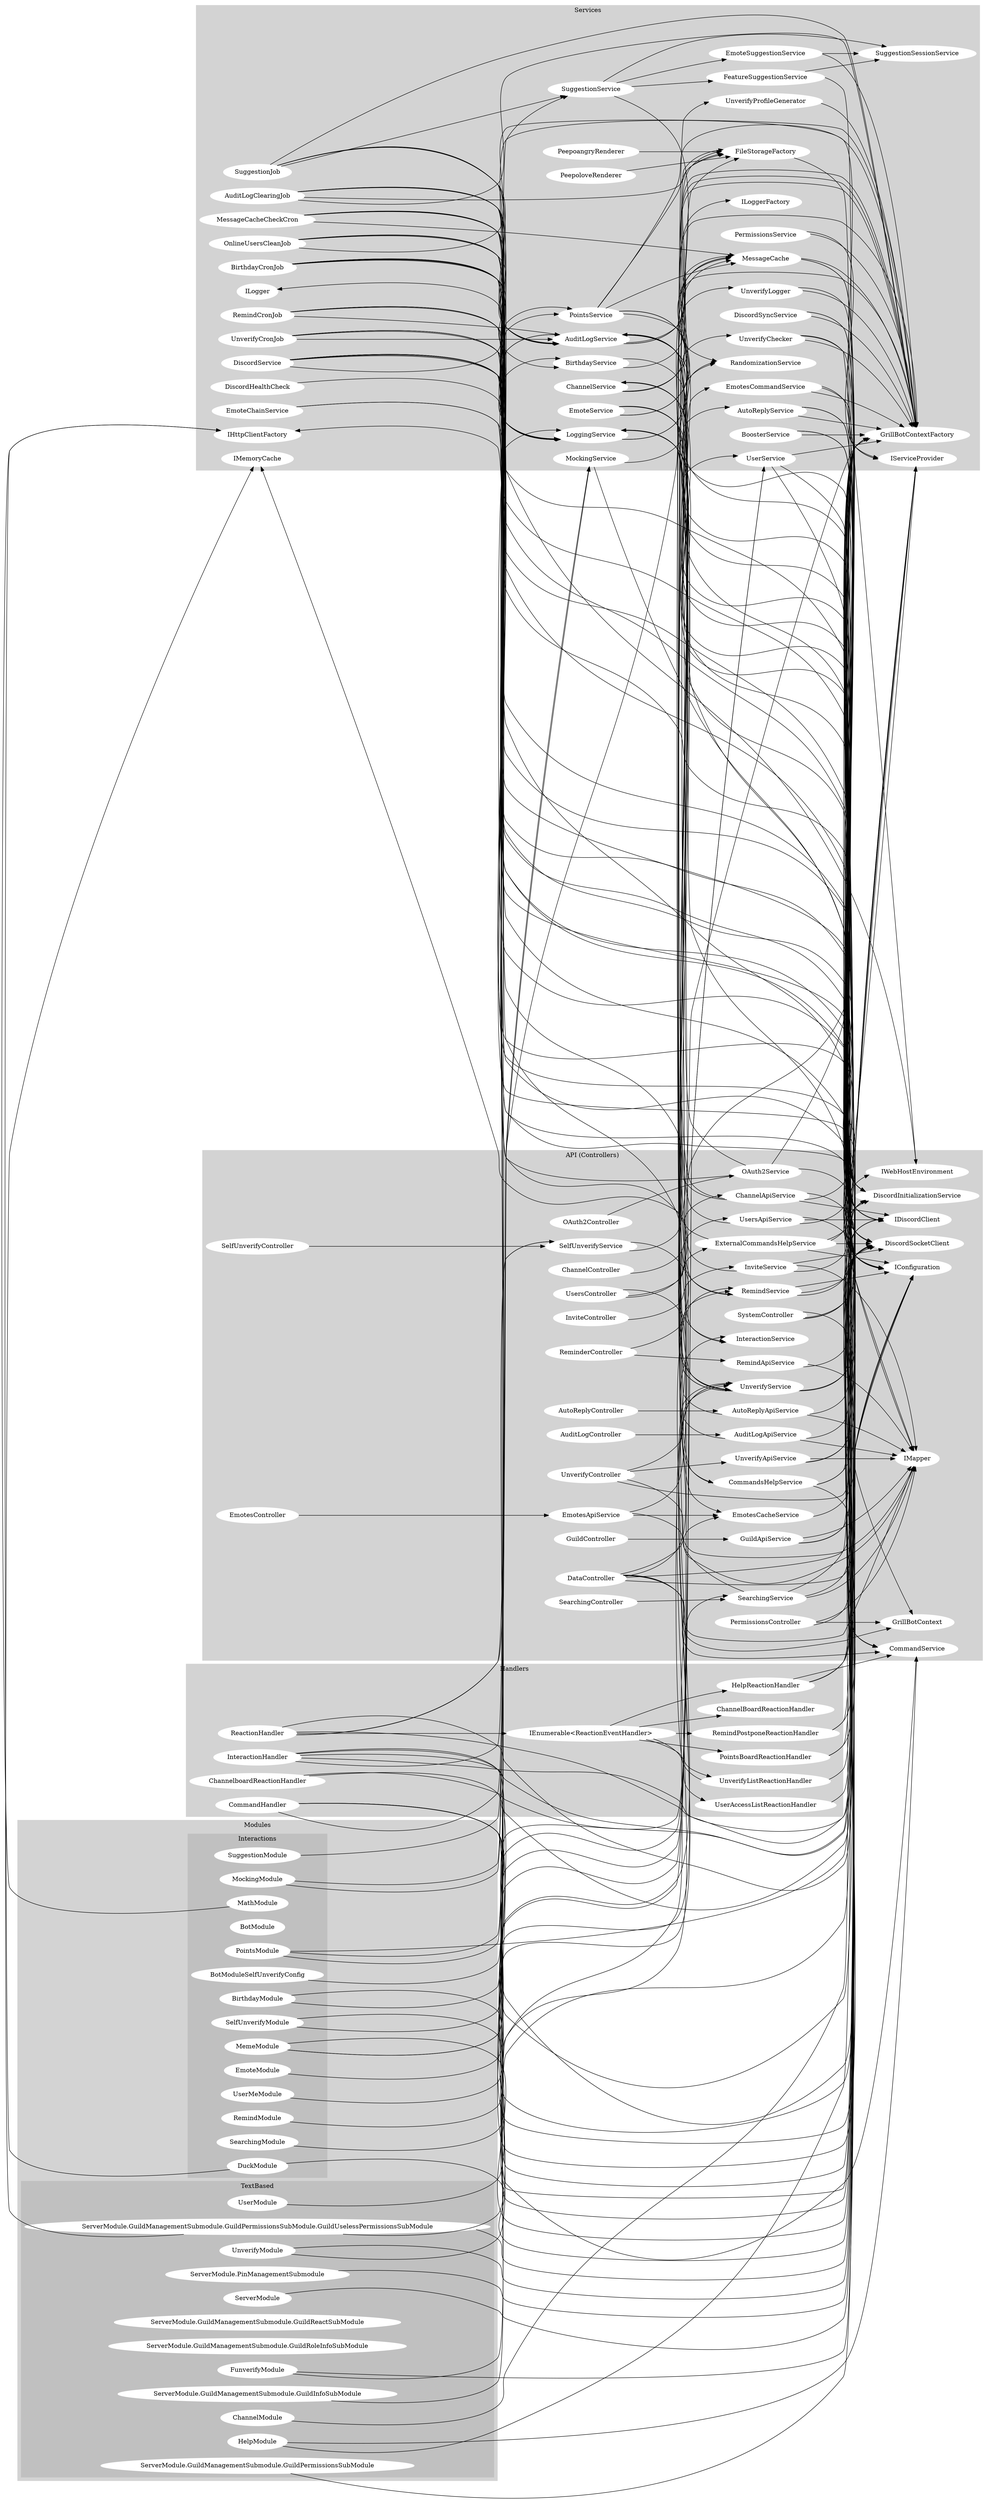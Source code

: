 digraph G {
    rankdir=LR
    
    subgraph cluster_0 {
		style=filled;
		color=lightgrey;
		node [
		    style=filled,
		    color=white
	    ];
		
		AuditLogController -> { AuditLogApiService }
        "OAuth2Controller" -> "OAuth2Service"
        AutoReplyController -> { AutoReplyApiService }
        ChannelController -> { ChannelApiService }
        DataController -> { DiscordSocketClient GrillBotContext CommandService IConfiguration InteractionService EmotesCacheService IMapper }
        "EmotesController" -> "EmotesApiService"
        GuildController -> { GuildApiService }
        "InviteController" -> "InviteService"
        PermissionsController -> { GrillBotContext DiscordSocketClient IMapper }
        ReminderController -> { RemindService RemindApiService }
        "SearchingController" -> "SearchingService"
        "SelfUnverifyController" -> "SelfUnverifyService"
        "SystemController" -> "IWebHostEnvironment"
        "SystemController" -> "DiscordSocketClient"
        "SystemController" -> "GrillBotContext"
        "SystemController" -> "DiscordInitializationService"
        UnverifyController -> { UnverifyService IDiscordClient IMapper UnverifyApiService }
        UsersController -> { CommandsHelpService ExternalCommandsHelpService UsersApiService }
		
		label = "API (Controllers)";
	}
	
	subgraph cluster_2 {
	    style=filled;
		color=lightgrey;
		node [
		    style=filled,
		    color=white
	    ];
	    
	    AuditLogService -> { DiscordSocketClient GrillBotContextFactory MessageCache FileStorageFactory DiscordInitializationService }
	    AuditLogApiService -> { GrillBotContextFactory IMapper FileStorageFactory }
	    "AuditLogClearingJob" -> "LoggingService"
	    "AuditLogClearingJob" -> "AuditLogService"
	    "AuditLogClearingJob" -> "IDiscordClient"
	    "AuditLogClearingJob" -> "GrillBotContextFactory"
	    "AuditLogClearingJob" -> "IConfiguration"
	    "AuditLogClearingJob" -> "FileStorageFactory"
	    "AuditLogClearingJob" -> "DiscordInitializationService"
	    
	    "BirthdayCronJob" -> "IConfiguration"
        "BirthdayCronJob" -> "BirthdayService"
        "BirthdayCronJob" -> "LoggingService"
        "BirthdayCronJob" -> "AuditLogService"
        "BirthdayCronJob" -> "IDiscordClient"
        "BirthdayCronJob" -> "DiscordInitializationService"
        "BirthdayService" -> "DiscordSocketClient"
        "BirthdayService" -> "GrillBotContextFactory"
        
        "CommandsHelpService" -> "DiscordSocketClient"
        "CommandsHelpService" -> "CommandService"
        "CommandsHelpService" -> "ChannelService"
        "CommandsHelpService" -> "IServiceProvider"
        "ExternalCommandsHelpService" -> "DiscordSocketClient"
        "ExternalCommandsHelpService" -> "IConfiguration"
        "ExternalCommandsHelpService" -> "IMemoryCache"
        "ExternalCommandsHelpService" -> "DiscordInitializationService"
        "ExternalCommandsHelpService" -> "IServiceProvider"
        
        "DiscordHealthCheck" -> "DiscordSocketClient"
        "DiscordInitializationService" -> "ILogger"
        "DiscordService" -> "DiscordSocketClient"
        "DiscordService" -> "IConfiguration"
        "DiscordService" -> "IServiceProvider"
        "DiscordService" -> "CommandService"
        "DiscordService" -> "IWebHostEnvironment"
        "DiscordService" -> "DiscordInitializationService"
        "DiscordService" -> "LoggingService"
        "DiscordService" -> "InteractionService"
        "DiscordSyncService" -> "DiscordSocketClient"
        "DiscordSyncService" -> "GrillBotContextFactory"
        "DiscordSyncService" -> "DiscordInitializationService"
        
        "EmoteChainService" -> "IConfiguration"
        "EmoteChainService" -> "DiscordSocketClient"
        EmotesApiService -> { GrillBotContextFactory EmotesCacheService IMapper }
        "EmotesCacheService" -> "DiscordSocketClient"
        "EmotesCommandService" -> "IServiceProvider"
        "EmotesCommandService" -> "GrillBotContextFactory"
        "EmotesCommandService" -> "IDiscordClient"
	    "EmoteService" -> "DiscordSocketClient"
	    "EmoteService" -> "GrillBotContextFactory"
	    "EmoteService" -> "IConfiguration"
	    "EmoteService" -> "MessageCache"
	    "EmoteService" -> "EmotesCacheService"
	    
	    "FileStorageFactory" -> "IConfiguration"
	    
	    GuildApiService -> { GrillBotContextFactory DiscordSocketClient IMapper }
	    ChannelApiService -> { GrillBotContextFactory IMapper IDiscordClient MessageCache AuditLogService }
	    
	    "PeepoangryRenderer" -> "FileStorageFactory"
	    "PeepoloveRenderer" -> "FileStorageFactory"
	    
	    "LoggingService" -> "DiscordSocketClient"
	    "LoggingService" -> "CommandService"
	    "LoggingService" -> "ILoggerFactory"
	    "LoggingService" -> "IConfiguration"
	    "LoggingService" -> "GrillBotContextFactory"
	    "LoggingService" -> "InteractionService"
	    
	    "MessageCache" -> "DiscordSocketClient"
	    "MessageCache" -> "DiscordInitializationService"
	    "MessageCache" -> "GrillBotContextFactory"
	    
	    "MessageCacheCheckCron" -> "LoggingService"
	    "MessageCacheCheckCron" -> "AuditLogService"
	    "MessageCacheCheckCron" -> "IDiscordClient"
	    "MessageCacheCheckCron" -> "MessageCache"
	    "MessageCacheCheckCron" -> "DiscordInitializationService"
	    
	    "PermissionsService" -> "GrillBotContextFactory"
	    "PermissionsService" -> "IServiceProvider"
	    
	    RemindCronJob -> { LoggingService AuditLogService IDiscordClient RemindService DiscordInitializationService }
	    RemindService -> { DiscordSocketClient GrillBotContextFactory IConfiguration AuditLogService }
	    RemindApiService -> { GrillBotContextFactory IMapper }
	    
	    EmoteSuggestionService -> { SuggestionSessionService GrillBotContextFactory }
	    FeatureSuggestionService -> { SuggestionSessionService IConfiguration }
	    SuggestionJob -> { LoggingService AuditLogService IDiscordClient DiscordInitializationService SuggestionService GrillBotContextFactory }
	    SuggestionService -> { EmoteSuggestionService FeatureSuggestionService IDiscordClient SuggestionSessionService }
	    
	    "SelfUnverifyService" -> "UnverifyService"
	    "SelfUnverifyService" -> "GrillBotContextFactory"
	    
	    UnverifyApiService -> { GrillBotContextFactory IMapper IDiscordClient }
	    
	    "UnverifyChecker" -> "GrillBotContextFactory"
	    "UnverifyChecker" -> "IConfiguration"
	    "UnverifyChecker" -> "IWebHostEnvironment"
	    
	    "UnverifyCronJob" -> "LoggingService"
	    "UnverifyCronJob" -> "AuditLogService"
	    "UnverifyCronJob" -> "IDiscordClient"
	    "UnverifyCronJob" -> "UnverifyService"
	    "UnverifyCronJob" -> "DiscordInitializationService"
	    
	    "UnverifyLogger" -> "DiscordSocketClient"
	    "UnverifyLogger" -> "GrillBotContextFactory"
	    
	    "UnverifyProfileGenerator" -> "GrillBotContextFactory"
	    
	    "UnverifyService" -> "DiscordSocketClient"
	    "UnverifyService" -> "UnverifyChecker"
	    "UnverifyService" -> "UnverifyProfileGenerator"
	    "UnverifyService" -> "UnverifyLogger"
	    "UnverifyService" -> "GrillBotContextFactory"
	    "UnverifyService" -> "LoggingService"
	    
	    "OnlineUsersCleanJob" -> "LoggingService"
	    "OnlineUsersCleanJob" -> "AuditLogService"
	    "OnlineUsersCleanJob" -> "IDiscordClient"
	    "OnlineUsersCleanJob" -> "GrillBotContextFactory"
	    "OnlineUsersCleanJob" -> "DiscordInitializationService"
	    
	    "PointsService" -> "DiscordSocketClient"
	    "PointsService" -> "GrillBotContextFactory"
	    "PointsService" -> "IConfiguration"
	    "PointsService" -> "FileStorageFactory"
	    "PointsService" -> "MessageCache"
	    "PointsService" -> "RandomizationService"
	    
	    UserService -> { GrillBotContextFactory IConfiguration DiscordSocketClient }
	    UsersApiService -> { GrillBotContextFactory IMapper IDiscordClient AuditLogService }
	   
	    AutoReplyApiService -> { AutoReplyService GrillBotContextFactory IMapper }
	    "AutoReplyService" -> "IConfiguration"
	    "AutoReplyService" -> "DiscordSocketClient"
	    "AutoReplyService" -> "GrillBotContextFactory"
	    "AutoReplyService" -> "DiscordInitializationService"
	    
	    "BoosterService" -> "DiscordSocketClient"
	    "BoosterService" -> "GrillBotContextFactory"
	    "BoosterService" -> "IConfiguration"
	    "BoosterService" -> "DiscordInitializationService"
	    
	    ChannelService -> { DiscordSocketClient GrillBotContextFactory IConfiguration MessageCache }
	    InviteService -> { DiscordSocketClient GrillBotContextFactory AuditLogService IMapper }
	    
	    "MockingService" -> "IConfiguration"
	    "MockingService" -> "RandomizationService"
	    
	    "OAuth2Service" -> "IConfiguration"
	    "OAuth2Service" -> "GrillBotContextFactory"
	    "OAuth2Service" -> "LoggingService"
	    "OAuth2Service" -> "IHttpClientFactory"
	    
	    "RandomizationService"
	    
	    SearchingService -> { DiscordSocketClient GrillBotContextFactory UserService IMapper }
	    
	    label = "Services"
	}
	
	subgraph cluster_3 {
	    style=filled;
		color=lightgrey;
		node [
		    style=filled,
		    color=white
	    ];
	    
	    "CommandHandler" -> "DiscordSocketClient"
	    "CommandHandler" -> "CommandService"
	    "CommandHandler" -> "IServiceProvider"
	    "CommandHandler" -> "IConfiguration"
	    "CommandHandler" -> "AuditLogService"
	    "CommandHandler" -> "DiscordInitializationService"
	    
	    "InteractionHandler" -> "DiscordSocketClient"
	    "InteractionHandler" -> "GrillBotContextFactory"
	    "InteractionHandler" -> "IServiceProvider"
	    "InteractionHandler" -> "DiscordInitializationService"
	    "InteractionHandler" -> "AuditLogService"
	    
	    "ReactionHandler" -> "DiscordSocketClient"
	    "ReactionHandler" -> "IEnumerable<ReactionEventHandler>"
	    "ReactionHandler" -> "MessageCache"
	    "ReactionHandler" -> "DiscordInitializationService"
	    "ReactionHandler" -> "LoggingService"
	    
	    "IEnumerable<ReactionEventHandler>" -> "HelpReactionHandler"
	    "IEnumerable<ReactionEventHandler>" -> "ChannelBoardReactionHandler"
	    "IEnumerable<ReactionEventHandler>" -> "PointsBoardReactionHandler"
	    "IEnumerable<ReactionEventHandler>" -> "UserAccessListReactionHandler"
	    "IEnumerable<ReactionEventHandler>" -> "UnverifyListReactionHandler"
	    "IEnumerable<ReactionEventHandler>" -> "RemindPostponeReactionHandler"
	    "HelpReactionHandler" -> "CommandService"
	    "HelpReactionHandler" -> "DiscordSocketClient"
	    "HelpReactionHandler" -> "IServiceProvider"
	    "HelpReactionHandler" -> "IConfiguration"
	    "ChannelboardReactionHandler" -> "GrillBotContextFactory"
	    "ChannelboardReactionHandler" -> "DiscordSocketClient"
	    "PointsBoardReactionHandler" -> "GrillBotContextFactory"
	    "PointsBoardReactionHandler" -> "DiscordSocketClient"
	    "RemindPostponeReactionHandler" -> "GrillBotContextFactory"
	    "RemindPostponeReactionHandler" -> "IDiscordClient"
	    "UserAccessListReactionHandler" -> "DiscordSocketClient"
	    "UnverifyListReactionHandler" -> "DiscordSocketClient"
	    "UnverifyListReactionHandler" -> "UnverifyService"
	    
	    label = "Handlers"
	}
	
	subgraph cluster_4 {
	    style=filled;
		color=lightgrey;
		node [
		    style=filled,
		    color=white
	    ];
	    
	    subgraph cluster_4_1 {
    	    style=filled;
    		color=grey;
    		node [
    		    style=filled,
    		    color=white
    	    ];
    	    
    	    SelfUnverifyModule -> SelfUnverifyService
    	    SelfUnverifyModule -> IConfiguration
    	    UserMeModule -> UserService
    	    BirthdayModule -> BirthdayService
    	    BirthdayModule -> IConfiguration
            BotModule
    	    BotModuleSelfUnverifyConfig -> SelfUnverifyService
            DuckModule -> IHttpClientFactory
    	    DuckModule -> IConfiguration
    	    EmoteModule -> EmotesCommandService
    	    MathModule -> IHttpClientFactory
    	    MemeModule -> RandomizationService
    	    MemeModule -> IConfiguration
    	    MockingModule -> MockingService
    	    PointsModule -> PointsService
    	    RemindModule -> RemindService
    	    SearchingModule -> SearchingService
    	    SuggestionModule -> SuggestionService
    	    
	        label = "Interactions"
	    }
	    
	    subgraph cluster_4_2 {
    	    style=filled;
    		color=grey;
    		node [
    		    style=filled,
    		    color=white
    	    ];
    	    
    	    "ServerModule" -> "IConfiguration"
    	    "ServerModule.PinManagementSubmodule" -> "IConfiguration"
    	    "ServerModule.GuildManagementSubmodule.GuildInfoSubModule" -> "GrillBotContextFactory"
    	    "ServerModule.GuildManagementSubmodule.GuildPermissionsSubModule" -> "IConfiguration"
    	    "ServerModule.GuildManagementSubmodule.GuildPermissionsSubModule.GuildUselessPermissionsSubModule" -> "IMemoryCache"
    	    "ServerModule.GuildManagementSubmodule.GuildPermissionsSubModule.GuildUselessPermissionsSubModule" -> "IConfiguration"
    	    "ServerModule.GuildManagementSubmodule.GuildPermissionsSubModule.GuildUselessPermissionsSubModule" -> "UnverifyService"
    	    "ServerModule.GuildManagementSubmodule.GuildReactSubModule"
    	    "ServerModule.GuildManagementSubmodule.GuildRoleInfoSubModule"
    	    
    	    "PointsModule" -> "PointsService"
    	    "PointsModule" -> "GrillBotContextFactory"
    	    
    	    "MockingModule" -> "MockingService"
    	    
    	    "MemeModule" -> "FileStorageFactory"
    	    
    	    "HelpModule" -> "CommandService"
    	    "HelpModule" -> "IServiceProvider"
    	    
    	    "ChannelModule" -> "GrillBotContextFactory"
    	    
    	    "UserModule" -> "UserService"
    	    
    	    "UnverifyModule" -> "UnverifyService"
    	    "UnverifyModule" -> "IConfiguration"
    	    
    	    "FunverifyModule" -> "UnverifyService"
    	    "FunverifyModule" -> "IConfiguration"
    	    
	        label = "TextBased"
	    }
	    
	    label = "Modules";
	}
}
